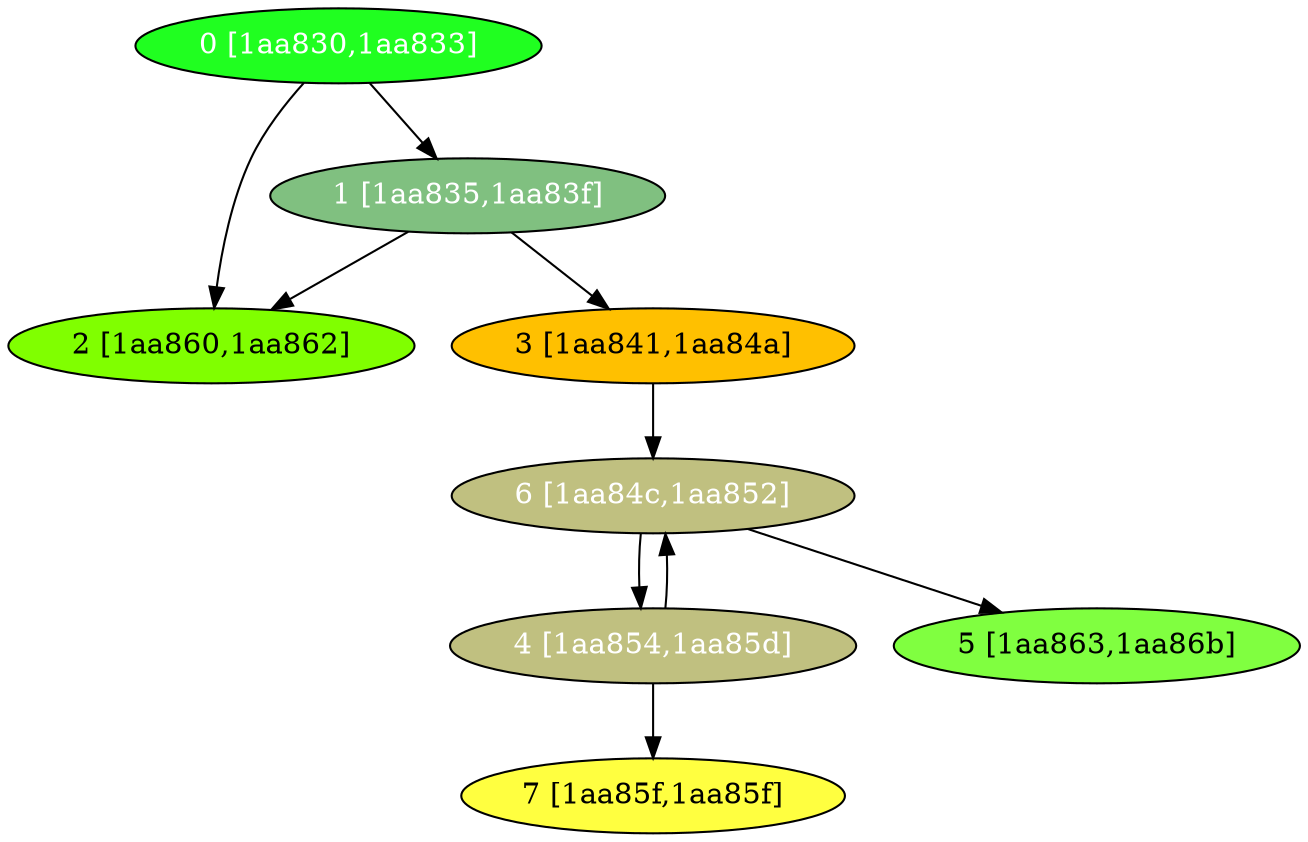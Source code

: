 diGraph libnss3{
	libnss3_0  [style=filled fillcolor="#20FF20" fontcolor="#ffffff" shape=oval label="0 [1aa830,1aa833]"]
	libnss3_1  [style=filled fillcolor="#80C080" fontcolor="#ffffff" shape=oval label="1 [1aa835,1aa83f]"]
	libnss3_2  [style=filled fillcolor="#80FF00" fontcolor="#000000" shape=oval label="2 [1aa860,1aa862]"]
	libnss3_3  [style=filled fillcolor="#FFC000" fontcolor="#000000" shape=oval label="3 [1aa841,1aa84a]"]
	libnss3_4  [style=filled fillcolor="#C0C080" fontcolor="#ffffff" shape=oval label="4 [1aa854,1aa85d]"]
	libnss3_5  [style=filled fillcolor="#80FF40" fontcolor="#000000" shape=oval label="5 [1aa863,1aa86b]"]
	libnss3_6  [style=filled fillcolor="#C0C080" fontcolor="#ffffff" shape=oval label="6 [1aa84c,1aa852]"]
	libnss3_7  [style=filled fillcolor="#FFFF40" fontcolor="#000000" shape=oval label="7 [1aa85f,1aa85f]"]

	libnss3_0 -> libnss3_1
	libnss3_0 -> libnss3_2
	libnss3_1 -> libnss3_2
	libnss3_1 -> libnss3_3
	libnss3_3 -> libnss3_6
	libnss3_4 -> libnss3_6
	libnss3_4 -> libnss3_7
	libnss3_6 -> libnss3_4
	libnss3_6 -> libnss3_5
}